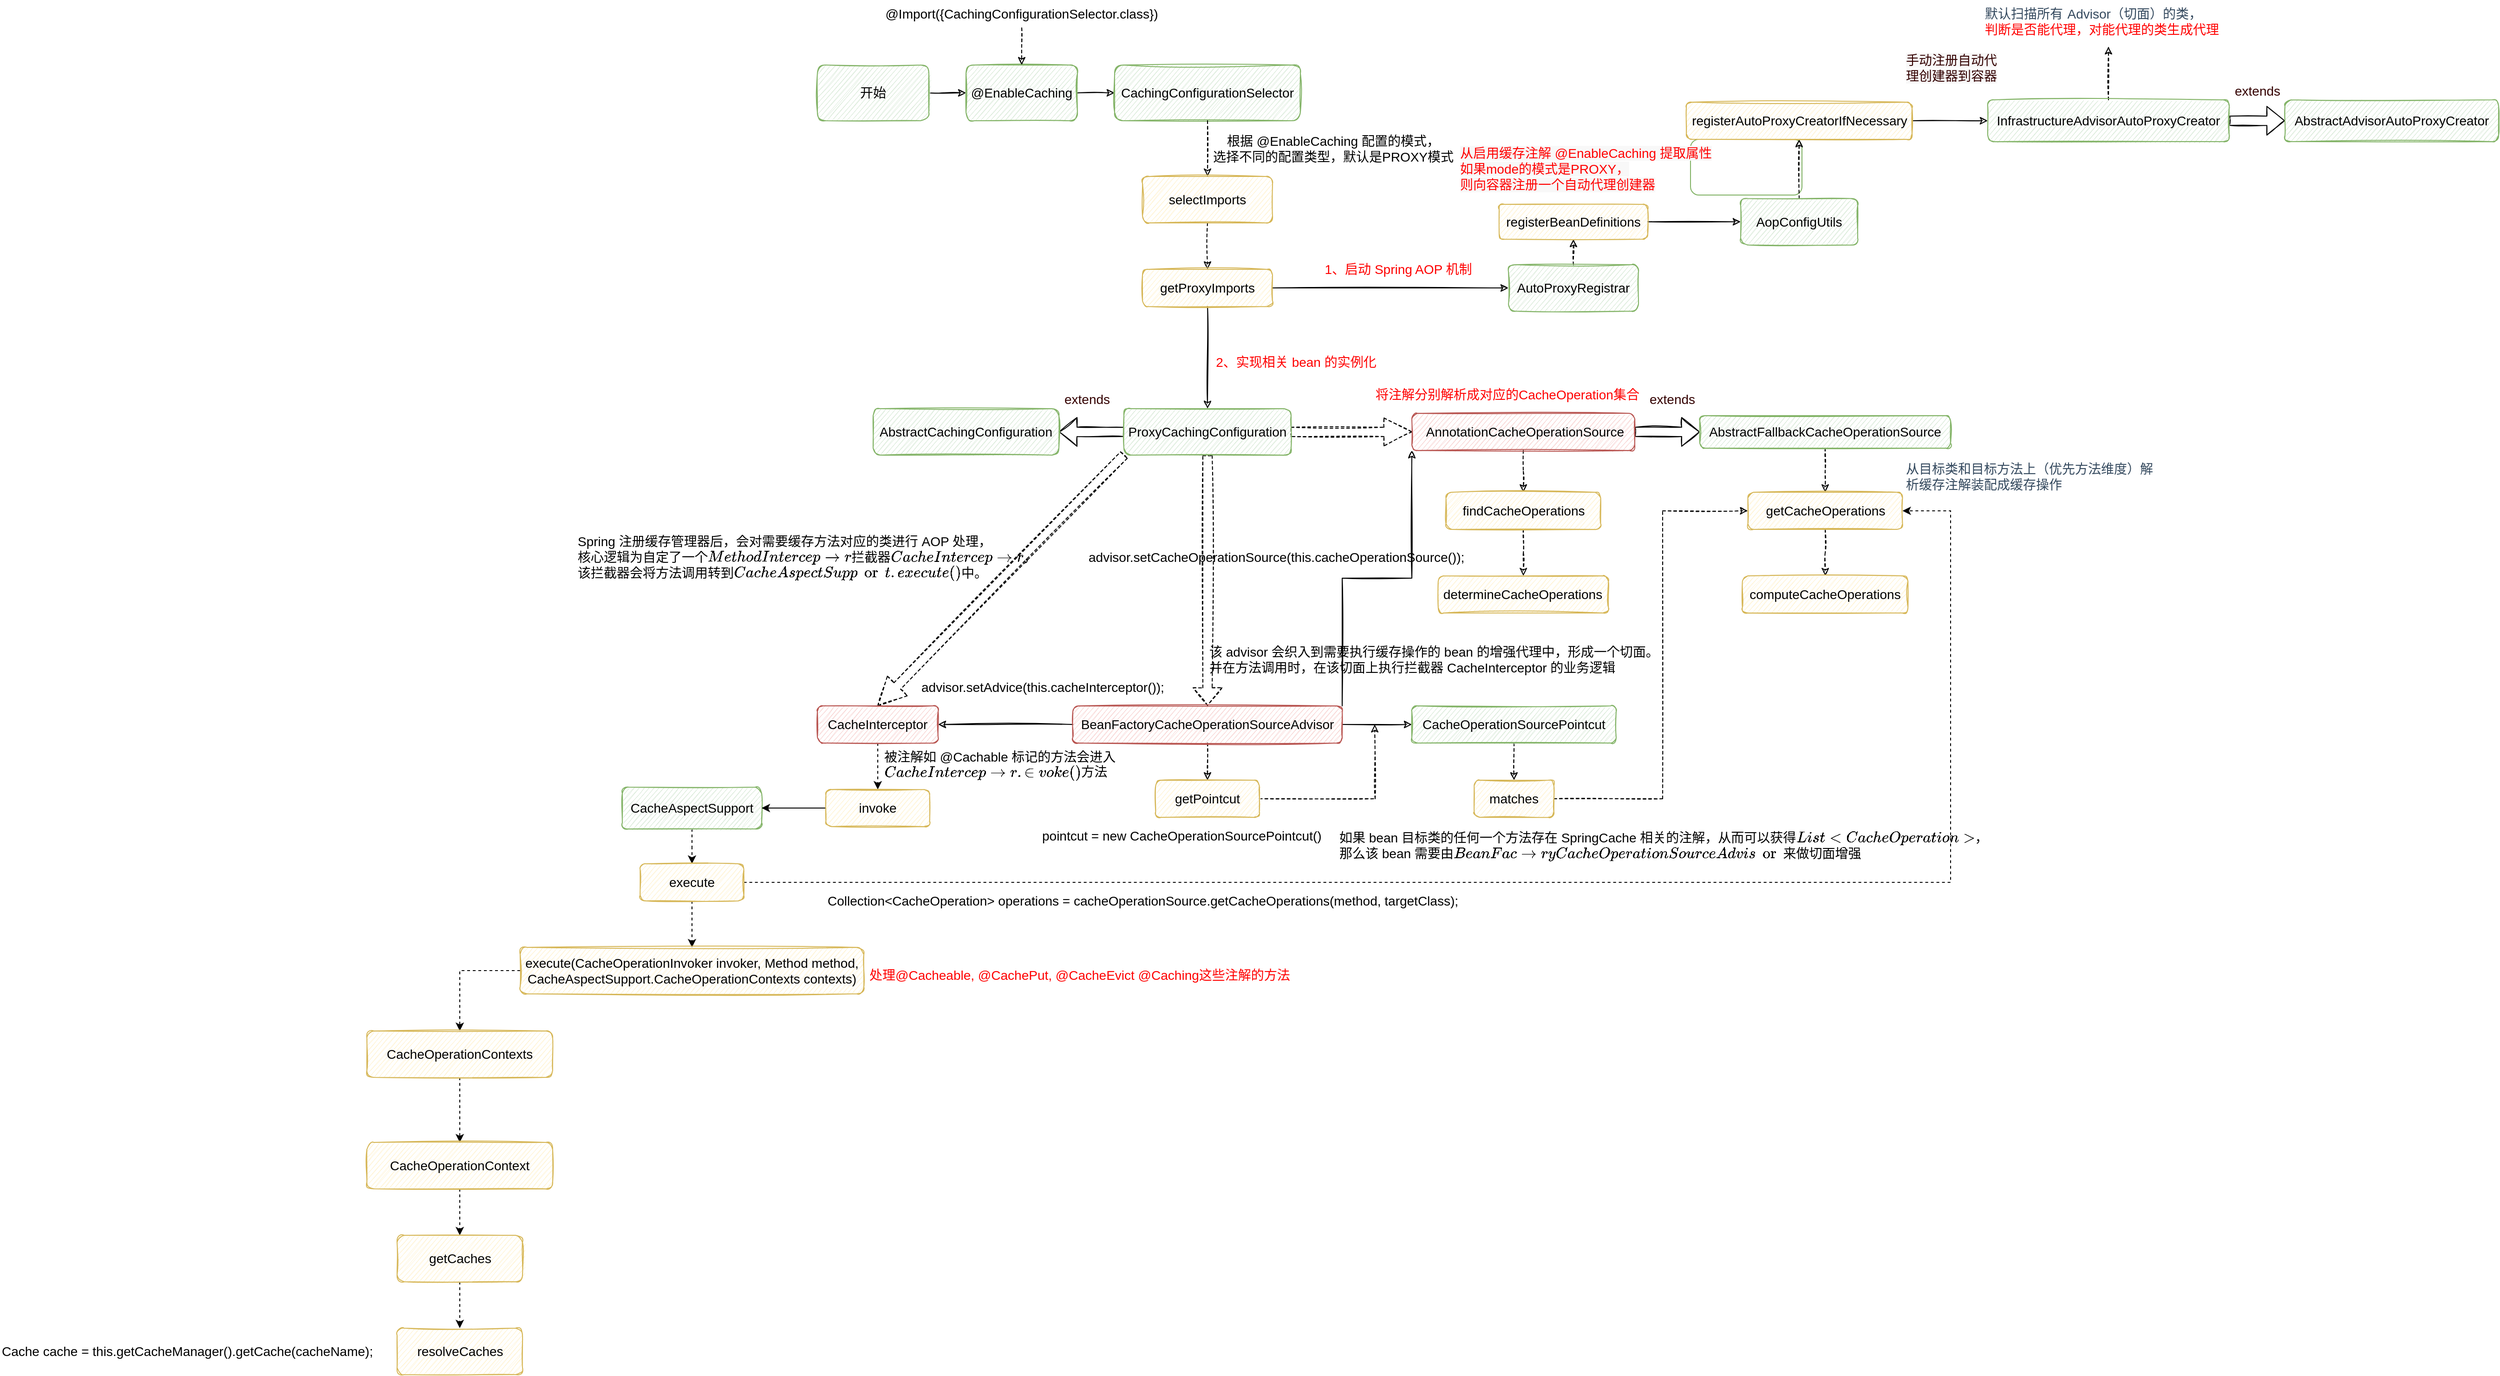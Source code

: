 <mxfile version="17.4.1" type="github">
  <diagram id="oZ7pe1yWG27_pTmirBZ8" name="第 1 页">
    <mxGraphModel dx="4149" dy="1358" grid="1" gridSize="10" guides="1" tooltips="1" connect="1" arrows="1" fold="1" page="1" pageScale="1" pageWidth="827" pageHeight="1169" math="0" shadow="0">
      <root>
        <mxCell id="0" />
        <mxCell id="1" parent="0" />
        <mxCell id="ctjncfaqJde0dMd96rV1-1" value="" style="rounded=1;whiteSpace=wrap;html=1;glass=0;fillColor=default;strokeColor=#82b366;shadow=0;" vertex="1" parent="1">
          <mxGeometry x="260" y="270" width="120" height="60" as="geometry" />
        </mxCell>
        <mxCell id="ctjncfaqJde0dMd96rV1-2" style="edgeStyle=orthogonalEdgeStyle;rounded=0;sketch=1;orthogonalLoop=1;jettySize=auto;html=1;exitX=1;exitY=0.5;exitDx=0;exitDy=0;entryX=0;entryY=0.5;entryDx=0;entryDy=0;fontSize=14;" edge="1" parent="1" source="ctjncfaqJde0dMd96rV1-3" target="ctjncfaqJde0dMd96rV1-4">
          <mxGeometry relative="1" as="geometry" />
        </mxCell>
        <mxCell id="ctjncfaqJde0dMd96rV1-3" value="&lt;font style=&quot;font-size: 14px&quot;&gt;@EnableCaching&lt;/font&gt;" style="rounded=1;whiteSpace=wrap;html=1;sketch=1;fillColor=#d5e8d4;strokeColor=#82b366;" vertex="1" parent="1">
          <mxGeometry x="-520" y="190" width="120" height="60" as="geometry" />
        </mxCell>
        <mxCell id="ctjncfaqJde0dMd96rV1-4" value="&lt;font style=&quot;font-size: 14px&quot;&gt;CachingConfigurationSelector&lt;/font&gt;" style="rounded=1;whiteSpace=wrap;html=1;sketch=1;fillColor=#d5e8d4;strokeColor=#82b366;" vertex="1" parent="1">
          <mxGeometry x="-360" y="190" width="200" height="60" as="geometry" />
        </mxCell>
        <mxCell id="ctjncfaqJde0dMd96rV1-5" style="edgeStyle=orthogonalEdgeStyle;rounded=0;sketch=1;orthogonalLoop=1;jettySize=auto;html=1;exitX=0.5;exitY=1;exitDx=0;exitDy=0;entryX=0.5;entryY=0;entryDx=0;entryDy=0;fontSize=14;dashed=1;" edge="1" parent="1" source="ctjncfaqJde0dMd96rV1-4" target="ctjncfaqJde0dMd96rV1-7">
          <mxGeometry relative="1" as="geometry" />
        </mxCell>
        <mxCell id="ctjncfaqJde0dMd96rV1-6" style="edgeStyle=orthogonalEdgeStyle;rounded=0;sketch=1;orthogonalLoop=1;jettySize=auto;html=1;exitX=0.5;exitY=1;exitDx=0;exitDy=0;entryX=0.5;entryY=0;entryDx=0;entryDy=0;dashed=1;fontSize=14;" edge="1" parent="1" source="ctjncfaqJde0dMd96rV1-7" target="ctjncfaqJde0dMd96rV1-13">
          <mxGeometry relative="1" as="geometry" />
        </mxCell>
        <mxCell id="ctjncfaqJde0dMd96rV1-7" value="&lt;font style=&quot;font-size: 14px&quot;&gt;selectImports&lt;/font&gt;" style="rounded=1;whiteSpace=wrap;html=1;sketch=1;fillColor=#fff2cc;strokeColor=#d6b656;" vertex="1" parent="1">
          <mxGeometry x="-330" y="310" width="140" height="50" as="geometry" />
        </mxCell>
        <mxCell id="ctjncfaqJde0dMd96rV1-8" value="根据 @EnableCaching 配置的模式，&lt;br&gt;选择不同的配置类型，默认是PROXY模式" style="text;html=1;align=center;verticalAlign=middle;resizable=0;points=[];autosize=1;strokeColor=none;fillColor=none;fontSize=14;" vertex="1" parent="1">
          <mxGeometry x="-260" y="260" width="270" height="40" as="geometry" />
        </mxCell>
        <mxCell id="ctjncfaqJde0dMd96rV1-9" style="edgeStyle=orthogonalEdgeStyle;rounded=0;sketch=1;orthogonalLoop=1;jettySize=auto;html=1;exitX=0.5;exitY=1;exitDx=0;exitDy=0;entryX=0.5;entryY=0;entryDx=0;entryDy=0;dashed=1;fontSize=14;" edge="1" parent="1" source="ctjncfaqJde0dMd96rV1-10" target="ctjncfaqJde0dMd96rV1-3">
          <mxGeometry relative="1" as="geometry" />
        </mxCell>
        <mxCell id="ctjncfaqJde0dMd96rV1-10" value="&lt;font style=&quot;font-size: 14px&quot;&gt;@Import({CachingConfigurationSelector.class})&lt;/font&gt;" style="text;html=1;strokeColor=none;fillColor=none;align=center;verticalAlign=middle;whiteSpace=wrap;rounded=0;sketch=1;fontSize=12;" vertex="1" parent="1">
          <mxGeometry x="-490" y="120" width="60" height="30" as="geometry" />
        </mxCell>
        <mxCell id="ctjncfaqJde0dMd96rV1-11" style="edgeStyle=orthogonalEdgeStyle;rounded=0;sketch=1;orthogonalLoop=1;jettySize=auto;html=1;exitX=1;exitY=0.5;exitDx=0;exitDy=0;entryX=0;entryY=0.5;entryDx=0;entryDy=0;fontSize=14;" edge="1" parent="1" source="ctjncfaqJde0dMd96rV1-13" target="ctjncfaqJde0dMd96rV1-15">
          <mxGeometry relative="1" as="geometry" />
        </mxCell>
        <mxCell id="ctjncfaqJde0dMd96rV1-12" style="edgeStyle=orthogonalEdgeStyle;rounded=0;sketch=1;orthogonalLoop=1;jettySize=auto;html=1;exitX=0.5;exitY=1;exitDx=0;exitDy=0;entryX=0.5;entryY=0;entryDx=0;entryDy=0;fontFamily=Helvetica;fontSize=14;fontColor=#FF0000;" edge="1" parent="1" source="ctjncfaqJde0dMd96rV1-13" target="ctjncfaqJde0dMd96rV1-34">
          <mxGeometry relative="1" as="geometry" />
        </mxCell>
        <mxCell id="ctjncfaqJde0dMd96rV1-13" value="&lt;font style=&quot;font-size: 14px&quot;&gt;getProxyImports&lt;/font&gt;" style="rounded=1;whiteSpace=wrap;html=1;sketch=1;fillColor=#fff2cc;strokeColor=#d6b656;" vertex="1" parent="1">
          <mxGeometry x="-330" y="410" width="140" height="40" as="geometry" />
        </mxCell>
        <mxCell id="ctjncfaqJde0dMd96rV1-14" style="edgeStyle=orthogonalEdgeStyle;rounded=0;sketch=1;orthogonalLoop=1;jettySize=auto;html=1;exitX=0.5;exitY=0;exitDx=0;exitDy=0;entryX=0.5;entryY=1;entryDx=0;entryDy=0;fontSize=14;dashed=1;" edge="1" parent="1" source="ctjncfaqJde0dMd96rV1-15" target="ctjncfaqJde0dMd96rV1-17">
          <mxGeometry relative="1" as="geometry" />
        </mxCell>
        <mxCell id="ctjncfaqJde0dMd96rV1-15" value="&lt;font style=&quot;font-size: 14px&quot;&gt;AutoProxyRegistrar&lt;/font&gt;" style="rounded=1;whiteSpace=wrap;html=1;sketch=1;fillColor=#d5e8d4;strokeColor=#82b366;" vertex="1" parent="1">
          <mxGeometry x="64" y="405" width="140" height="50" as="geometry" />
        </mxCell>
        <mxCell id="ctjncfaqJde0dMd96rV1-16" style="edgeStyle=orthogonalEdgeStyle;rounded=0;sketch=1;orthogonalLoop=1;jettySize=auto;html=1;exitX=1;exitY=0.5;exitDx=0;exitDy=0;fontFamily=Helvetica;fontSize=14;fontColor=#330000;" edge="1" parent="1" source="ctjncfaqJde0dMd96rV1-17" target="ctjncfaqJde0dMd96rV1-21">
          <mxGeometry relative="1" as="geometry" />
        </mxCell>
        <mxCell id="ctjncfaqJde0dMd96rV1-17" value="&lt;font style=&quot;font-size: 14px&quot;&gt;registerBeanDefinitions&lt;/font&gt;" style="rounded=1;whiteSpace=wrap;html=1;sketch=1;fillColor=#fff2cc;strokeColor=#d6b656;" vertex="1" parent="1">
          <mxGeometry x="54" y="340" width="160" height="37.5" as="geometry" />
        </mxCell>
        <mxCell id="ctjncfaqJde0dMd96rV1-18" value="" style="edgeStyle=orthogonalEdgeStyle;rounded=0;sketch=1;orthogonalLoop=1;jettySize=auto;html=1;fontSize=14;" edge="1" parent="1" source="ctjncfaqJde0dMd96rV1-19" target="ctjncfaqJde0dMd96rV1-3">
          <mxGeometry relative="1" as="geometry" />
        </mxCell>
        <mxCell id="ctjncfaqJde0dMd96rV1-19" value="&lt;span style=&quot;font-size: 14px&quot;&gt;开始&lt;/span&gt;" style="rounded=1;whiteSpace=wrap;html=1;sketch=1;fillColor=#d5e8d4;strokeColor=#82b366;" vertex="1" parent="1">
          <mxGeometry x="-680" y="190" width="120" height="60" as="geometry" />
        </mxCell>
        <mxCell id="ctjncfaqJde0dMd96rV1-20" style="edgeStyle=orthogonalEdgeStyle;rounded=0;sketch=1;orthogonalLoop=1;jettySize=auto;html=1;exitX=0.5;exitY=0;exitDx=0;exitDy=0;entryX=0.5;entryY=1;entryDx=0;entryDy=0;fontFamily=Helvetica;fontSize=14;fontColor=#330000;dashed=1;" edge="1" parent="1" source="ctjncfaqJde0dMd96rV1-21" target="ctjncfaqJde0dMd96rV1-24">
          <mxGeometry relative="1" as="geometry" />
        </mxCell>
        <mxCell id="ctjncfaqJde0dMd96rV1-21" value="&lt;font style=&quot;font-size: 14px&quot;&gt;AopConfigUtils&lt;/font&gt;" style="rounded=1;whiteSpace=wrap;html=1;sketch=1;fillColor=#d5e8d4;strokeColor=#82b366;" vertex="1" parent="1">
          <mxGeometry x="314" y="333.75" width="126" height="50" as="geometry" />
        </mxCell>
        <mxCell id="ctjncfaqJde0dMd96rV1-22" value="&lt;span style=&quot;text-indent: 0px ; background-color: rgb(248 , 248 , 248) ; display: inline ; float: none&quot;&gt;&lt;font color=&quot;#ff0000&quot;&gt;从启用缓存注解 @EnableCaching 提取属性&lt;br&gt;如果mode的模式是PROXY，&lt;br&gt;则向容器注册一个自动代理创建器&lt;/font&gt;&lt;/span&gt;" style="text;whiteSpace=wrap;html=1;fontSize=14;" vertex="1" parent="1">
          <mxGeometry x="10" y="270" width="280" height="50" as="geometry" />
        </mxCell>
        <mxCell id="ctjncfaqJde0dMd96rV1-23" style="edgeStyle=orthogonalEdgeStyle;rounded=0;sketch=1;orthogonalLoop=1;jettySize=auto;html=1;exitX=1;exitY=0.5;exitDx=0;exitDy=0;entryX=0;entryY=0.5;entryDx=0;entryDy=0;fontFamily=Helvetica;fontSize=14;fontColor=#330000;" edge="1" parent="1" source="ctjncfaqJde0dMd96rV1-24" target="ctjncfaqJde0dMd96rV1-27">
          <mxGeometry relative="1" as="geometry" />
        </mxCell>
        <mxCell id="ctjncfaqJde0dMd96rV1-24" value="&lt;font style=&quot;font-size: 14px&quot;&gt;registerAutoProxyCreatorIfNecessary&lt;/font&gt;" style="rounded=1;whiteSpace=wrap;html=1;sketch=1;fillColor=#fff2cc;strokeColor=#d6b656;" vertex="1" parent="1">
          <mxGeometry x="255.5" y="230" width="243" height="40" as="geometry" />
        </mxCell>
        <mxCell id="ctjncfaqJde0dMd96rV1-25" style="edgeStyle=orthogonalEdgeStyle;rounded=0;sketch=1;orthogonalLoop=1;jettySize=auto;html=1;exitX=0.5;exitY=0;exitDx=0;exitDy=0;entryX=0.5;entryY=1;entryDx=0;entryDy=0;fontFamily=Helvetica;fontSize=14;fontColor=#330000;dashed=1;" edge="1" parent="1" source="ctjncfaqJde0dMd96rV1-27" target="ctjncfaqJde0dMd96rV1-29">
          <mxGeometry relative="1" as="geometry" />
        </mxCell>
        <mxCell id="ctjncfaqJde0dMd96rV1-26" value="" style="edgeStyle=orthogonalEdgeStyle;rounded=0;sketch=1;orthogonalLoop=1;jettySize=auto;html=1;fontFamily=Helvetica;fontSize=14;fontColor=#FF0000;endArrow=classic;endFill=1;shape=flexArrow;" edge="1" parent="1" source="ctjncfaqJde0dMd96rV1-27" target="ctjncfaqJde0dMd96rV1-60">
          <mxGeometry relative="1" as="geometry" />
        </mxCell>
        <mxCell id="ctjncfaqJde0dMd96rV1-27" value="&lt;font style=&quot;font-size: 14px&quot;&gt;InfrastructureAdvisorAutoProxyCreator&lt;/font&gt;" style="rounded=1;whiteSpace=wrap;html=1;sketch=1;fillColor=#d5e8d4;strokeColor=#82b366;" vertex="1" parent="1">
          <mxGeometry x="580" y="227.5" width="260" height="45" as="geometry" />
        </mxCell>
        <mxCell id="ctjncfaqJde0dMd96rV1-28" value="&lt;font color=&quot;#330000&quot;&gt;&lt;span style=&quot;background-color: rgb(248 , 248 , 248)&quot;&gt;手动注册自动代理创建器到容器&lt;/span&gt;&lt;/font&gt;" style="text;whiteSpace=wrap;html=1;fontSize=14;" vertex="1" parent="1">
          <mxGeometry x="490" y="170" width="103" height="30" as="geometry" />
        </mxCell>
        <mxCell id="ctjncfaqJde0dMd96rV1-29" value="&lt;span style=&quot;font-style: normal ; font-weight: 400 ; letter-spacing: normal ; text-indent: 0px ; text-transform: none ; word-spacing: 0.9px ; background-color: rgb(255 , 255 , 255) ; display: inline ; float: none&quot;&gt;&lt;font style=&quot;font-size: 14px&quot;&gt;&lt;font color=&quot;#34495e&quot;&gt;默认扫描所有 Advisor（切面）的类，&lt;/font&gt;&lt;br&gt;&lt;font color=&quot;#ff0000&quot;&gt;判断是否能代理，对能代理的类生成代理&lt;/font&gt;&lt;/font&gt;&lt;/span&gt;" style="text;whiteSpace=wrap;html=1;fontSize=14;fontFamily=Helvetica;fontColor=#330000;" vertex="1" parent="1">
          <mxGeometry x="575" y="120" width="270" height="50" as="geometry" />
        </mxCell>
        <mxCell id="ctjncfaqJde0dMd96rV1-30" style="edgeStyle=orthogonalEdgeStyle;rounded=0;sketch=1;orthogonalLoop=1;jettySize=auto;html=1;exitX=0;exitY=0.5;exitDx=0;exitDy=0;entryX=1;entryY=0.5;entryDx=0;entryDy=0;fontFamily=Helvetica;fontSize=14;fontColor=#FF0000;shape=flexArrow;" edge="1" parent="1" source="ctjncfaqJde0dMd96rV1-34" target="ctjncfaqJde0dMd96rV1-35">
          <mxGeometry relative="1" as="geometry" />
        </mxCell>
        <mxCell id="ctjncfaqJde0dMd96rV1-31" style="edgeStyle=orthogonalEdgeStyle;rounded=0;sketch=1;orthogonalLoop=1;jettySize=auto;html=1;exitX=1;exitY=0.5;exitDx=0;exitDy=0;fontFamily=Helvetica;fontSize=14;fontColor=#FF0000;endArrow=classic;endFill=1;shape=arrow;dashed=1;" edge="1" parent="1" source="ctjncfaqJde0dMd96rV1-34" target="ctjncfaqJde0dMd96rV1-46">
          <mxGeometry relative="1" as="geometry" />
        </mxCell>
        <mxCell id="ctjncfaqJde0dMd96rV1-32" style="edgeStyle=orthogonalEdgeStyle;rounded=0;sketch=1;orthogonalLoop=1;jettySize=auto;html=1;exitX=0.5;exitY=1;exitDx=0;exitDy=0;entryX=0.5;entryY=0;entryDx=0;entryDy=0;fontFamily=Helvetica;fontSize=14;fontColor=#FF0000;endArrow=classic;endFill=1;shape=flexArrow;dashed=1;" edge="1" parent="1" source="ctjncfaqJde0dMd96rV1-34" target="ctjncfaqJde0dMd96rV1-43">
          <mxGeometry relative="1" as="geometry" />
        </mxCell>
        <mxCell id="ctjncfaqJde0dMd96rV1-33" style="edgeStyle=orthogonalEdgeStyle;rounded=0;sketch=1;orthogonalLoop=1;jettySize=auto;html=1;exitX=0;exitY=1;exitDx=0;exitDy=0;entryX=0.5;entryY=0;entryDx=0;entryDy=0;fontFamily=Helvetica;fontSize=14;fontColor=#FF0000;endArrow=classic;endFill=1;shape=arrow;dashed=1;" edge="1" parent="1" source="ctjncfaqJde0dMd96rV1-34" target="ctjncfaqJde0dMd96rV1-47">
          <mxGeometry relative="1" as="geometry" />
        </mxCell>
        <mxCell id="ctjncfaqJde0dMd96rV1-34" value="&lt;font style=&quot;font-size: 14px&quot;&gt;ProxyCachingConfiguration&lt;/font&gt;" style="rounded=1;whiteSpace=wrap;html=1;sketch=1;fillColor=#d5e8d4;strokeColor=#82b366;" vertex="1" parent="1">
          <mxGeometry x="-350" y="560" width="180" height="50" as="geometry" />
        </mxCell>
        <mxCell id="ctjncfaqJde0dMd96rV1-35" value="&lt;font style=&quot;font-size: 14px&quot;&gt;AbstractCachingConfiguration&lt;/font&gt;" style="rounded=1;whiteSpace=wrap;html=1;sketch=1;fillColor=#d5e8d4;strokeColor=#82b366;" vertex="1" parent="1">
          <mxGeometry x="-620" y="560" width="200" height="50" as="geometry" />
        </mxCell>
        <mxCell id="ctjncfaqJde0dMd96rV1-36" value="&lt;font color=&quot;#330000&quot;&gt;extends&lt;/font&gt;" style="text;html=1;align=center;verticalAlign=middle;resizable=0;points=[];autosize=1;strokeColor=none;fillColor=none;fontSize=14;fontFamily=Helvetica;fontColor=#FF0000;" vertex="1" parent="1">
          <mxGeometry x="-420" y="540" width="60" height="20" as="geometry" />
        </mxCell>
        <mxCell id="ctjncfaqJde0dMd96rV1-37" value="&lt;font color=&quot;#ff0000&quot;&gt;1、启动 Spring AOP 机制&lt;/font&gt;" style="text;html=1;align=center;verticalAlign=middle;resizable=0;points=[];autosize=1;strokeColor=none;fillColor=none;fontSize=14;" vertex="1" parent="1">
          <mxGeometry x="-140" y="400" width="170" height="20" as="geometry" />
        </mxCell>
        <mxCell id="ctjncfaqJde0dMd96rV1-38" value="&lt;font color=&quot;#ff0000&quot;&gt;2、实现相关 bean 的实例化&lt;/font&gt;" style="text;html=1;align=center;verticalAlign=middle;resizable=0;points=[];autosize=1;strokeColor=none;fillColor=none;fontSize=14;" vertex="1" parent="1">
          <mxGeometry x="-260" y="500" width="190" height="20" as="geometry" />
        </mxCell>
        <mxCell id="ctjncfaqJde0dMd96rV1-39" value="" style="edgeStyle=orthogonalEdgeStyle;rounded=0;sketch=1;orthogonalLoop=1;jettySize=auto;html=1;fontFamily=Helvetica;fontSize=14;fontColor=#FF0000;endArrow=classic;endFill=1;" edge="1" parent="1" source="ctjncfaqJde0dMd96rV1-43" target="ctjncfaqJde0dMd96rV1-63">
          <mxGeometry relative="1" as="geometry" />
        </mxCell>
        <mxCell id="ctjncfaqJde0dMd96rV1-40" value="" style="edgeStyle=orthogonalEdgeStyle;rounded=0;sketch=1;orthogonalLoop=1;jettySize=auto;html=1;fontFamily=Helvetica;fontSize=14;fontColor=#FF0000;endArrow=classic;endFill=1;dashed=1;" edge="1" parent="1" source="ctjncfaqJde0dMd96rV1-43" target="ctjncfaqJde0dMd96rV1-65">
          <mxGeometry relative="1" as="geometry" />
        </mxCell>
        <mxCell id="ctjncfaqJde0dMd96rV1-41" style="edgeStyle=orthogonalEdgeStyle;rounded=0;sketch=1;orthogonalLoop=1;jettySize=auto;html=1;exitX=1;exitY=0;exitDx=0;exitDy=0;entryX=0;entryY=1;entryDx=0;entryDy=0;fontFamily=Helvetica;fontSize=14;fontColor=#FF0000;endArrow=classic;endFill=1;" edge="1" parent="1" source="ctjncfaqJde0dMd96rV1-43" target="ctjncfaqJde0dMd96rV1-46">
          <mxGeometry relative="1" as="geometry" />
        </mxCell>
        <mxCell id="ctjncfaqJde0dMd96rV1-42" style="edgeStyle=orthogonalEdgeStyle;rounded=0;sketch=1;orthogonalLoop=1;jettySize=auto;html=1;exitX=0;exitY=0.5;exitDx=0;exitDy=0;entryX=1;entryY=0.5;entryDx=0;entryDy=0;fontFamily=Helvetica;fontSize=14;fontColor=#FF0000;endArrow=classic;endFill=1;" edge="1" parent="1" source="ctjncfaqJde0dMd96rV1-43" target="ctjncfaqJde0dMd96rV1-47">
          <mxGeometry relative="1" as="geometry" />
        </mxCell>
        <mxCell id="ctjncfaqJde0dMd96rV1-43" value="&lt;font style=&quot;font-size: 14px&quot;&gt;BeanFactoryCacheOperationSourceAdvisor&lt;/font&gt;" style="rounded=1;whiteSpace=wrap;html=1;sketch=1;fillColor=#f8cecc;strokeColor=#b85450;" vertex="1" parent="1">
          <mxGeometry x="-405" y="880" width="290" height="40" as="geometry" />
        </mxCell>
        <mxCell id="ctjncfaqJde0dMd96rV1-44" style="edgeStyle=orthogonalEdgeStyle;rounded=0;sketch=1;orthogonalLoop=1;jettySize=auto;html=1;exitX=1;exitY=0.5;exitDx=0;exitDy=0;entryX=0;entryY=0.5;entryDx=0;entryDy=0;fontFamily=Helvetica;fontSize=14;fontColor=#FF0000;endArrow=classic;endFill=1;shape=flexArrow;" edge="1" parent="1" source="ctjncfaqJde0dMd96rV1-46" target="ctjncfaqJde0dMd96rV1-49">
          <mxGeometry relative="1" as="geometry" />
        </mxCell>
        <mxCell id="ctjncfaqJde0dMd96rV1-45" value="" style="edgeStyle=orthogonalEdgeStyle;rounded=0;sketch=1;orthogonalLoop=1;jettySize=auto;html=1;dashed=1;fontFamily=Helvetica;fontSize=14;fontColor=#FF0000;endArrow=classic;endFill=1;" edge="1" parent="1" source="ctjncfaqJde0dMd96rV1-46" target="ctjncfaqJde0dMd96rV1-57">
          <mxGeometry relative="1" as="geometry" />
        </mxCell>
        <mxCell id="ctjncfaqJde0dMd96rV1-46" value="&lt;font style=&quot;font-size: 14px&quot;&gt;&amp;nbsp;AnnotationCacheOperationSource&lt;/font&gt;" style="rounded=1;whiteSpace=wrap;html=1;sketch=1;fillColor=#f8cecc;strokeColor=#b85450;" vertex="1" parent="1">
          <mxGeometry x="-40" y="565" width="240" height="40" as="geometry" />
        </mxCell>
        <mxCell id="ctjncfaqJde0dMd96rV1-76" value="" style="edgeStyle=orthogonalEdgeStyle;rounded=0;orthogonalLoop=1;jettySize=auto;html=1;dashed=1;" edge="1" parent="1" source="ctjncfaqJde0dMd96rV1-47" target="ctjncfaqJde0dMd96rV1-75">
          <mxGeometry relative="1" as="geometry" />
        </mxCell>
        <mxCell id="ctjncfaqJde0dMd96rV1-47" value="&lt;font style=&quot;font-size: 14px&quot;&gt;CacheInterceptor&lt;/font&gt;" style="rounded=1;whiteSpace=wrap;html=1;sketch=1;fillColor=#f8cecc;strokeColor=#b85450;" vertex="1" parent="1">
          <mxGeometry x="-680" y="880" width="130" height="40" as="geometry" />
        </mxCell>
        <mxCell id="ctjncfaqJde0dMd96rV1-48" value="" style="edgeStyle=orthogonalEdgeStyle;rounded=0;sketch=1;orthogonalLoop=1;jettySize=auto;html=1;fontFamily=Helvetica;fontSize=14;fontColor=#FF0000;endArrow=classic;endFill=1;dashed=1;" edge="1" parent="1" source="ctjncfaqJde0dMd96rV1-49" target="ctjncfaqJde0dMd96rV1-52">
          <mxGeometry relative="1" as="geometry" />
        </mxCell>
        <mxCell id="ctjncfaqJde0dMd96rV1-49" value="&lt;font style=&quot;font-size: 14px&quot;&gt;AbstractFallbackCacheOperationSource&lt;/font&gt;" style="rounded=1;whiteSpace=wrap;html=1;sketch=1;fillColor=#d5e8d4;strokeColor=#82b366;" vertex="1" parent="1">
          <mxGeometry x="270" y="567.5" width="270" height="35" as="geometry" />
        </mxCell>
        <mxCell id="ctjncfaqJde0dMd96rV1-50" value="&lt;font color=&quot;#330000&quot;&gt;extends&lt;/font&gt;" style="text;html=1;align=center;verticalAlign=middle;resizable=0;points=[];autosize=1;strokeColor=none;fillColor=none;fontSize=14;fontFamily=Helvetica;fontColor=#FF0000;" vertex="1" parent="1">
          <mxGeometry x="210" y="540" width="60" height="20" as="geometry" />
        </mxCell>
        <mxCell id="ctjncfaqJde0dMd96rV1-51" value="" style="edgeStyle=orthogonalEdgeStyle;rounded=0;sketch=1;orthogonalLoop=1;jettySize=auto;html=1;dashed=1;fontFamily=Helvetica;fontSize=14;fontColor=#FF0000;endArrow=classic;endFill=1;" edge="1" parent="1" source="ctjncfaqJde0dMd96rV1-52" target="ctjncfaqJde0dMd96rV1-53">
          <mxGeometry relative="1" as="geometry" />
        </mxCell>
        <mxCell id="ctjncfaqJde0dMd96rV1-52" value="&lt;font style=&quot;font-size: 14px&quot;&gt;getCacheOperations&lt;/font&gt;" style="rounded=1;whiteSpace=wrap;html=1;sketch=1;fillColor=#fff2cc;strokeColor=#d6b656;" vertex="1" parent="1">
          <mxGeometry x="321.75" y="650" width="166.5" height="40" as="geometry" />
        </mxCell>
        <mxCell id="ctjncfaqJde0dMd96rV1-53" value="&lt;font style=&quot;font-size: 14px&quot;&gt;computeCacheOperations&lt;/font&gt;" style="rounded=1;whiteSpace=wrap;html=1;sketch=1;fillColor=#fff2cc;strokeColor=#d6b656;" vertex="1" parent="1">
          <mxGeometry x="315.87" y="740" width="178.25" height="40" as="geometry" />
        </mxCell>
        <mxCell id="ctjncfaqJde0dMd96rV1-54" value="&lt;font color=&quot;#34495e&quot;&gt;&lt;span style=&quot;word-spacing: 0.9px&quot;&gt;从目标类和目标方法上（优先方法维度）解析缓存注解装配成缓存操作&lt;/span&gt;&lt;/font&gt;" style="text;whiteSpace=wrap;html=1;fontSize=14;fontFamily=Helvetica;fontColor=#330000;" vertex="1" parent="1">
          <mxGeometry x="490" y="610" width="270" height="50" as="geometry" />
        </mxCell>
        <mxCell id="ctjncfaqJde0dMd96rV1-55" value="&lt;font color=&quot;#ff0000&quot;&gt;&lt;span style=&quot;word-spacing: 0.9px&quot;&gt;将注解分别解析成对应的&lt;/span&gt;&lt;span style=&quot;word-spacing: 0.9px&quot;&gt;CacheOperation集合&lt;/span&gt;&lt;/font&gt;" style="text;whiteSpace=wrap;html=1;fontSize=14;fontFamily=Helvetica;fontColor=#330000;" vertex="1" parent="1">
          <mxGeometry x="-81" y="530" width="295" height="30" as="geometry" />
        </mxCell>
        <mxCell id="ctjncfaqJde0dMd96rV1-56" value="" style="edgeStyle=orthogonalEdgeStyle;rounded=0;sketch=1;orthogonalLoop=1;jettySize=auto;html=1;dashed=1;fontFamily=Helvetica;fontSize=14;fontColor=#FF0000;endArrow=classic;endFill=1;" edge="1" parent="1" source="ctjncfaqJde0dMd96rV1-57" target="ctjncfaqJde0dMd96rV1-58">
          <mxGeometry relative="1" as="geometry" />
        </mxCell>
        <mxCell id="ctjncfaqJde0dMd96rV1-57" value="&lt;font style=&quot;font-size: 14px&quot;&gt;findCacheOperations&lt;/font&gt;" style="rounded=1;whiteSpace=wrap;html=1;sketch=1;fillColor=#fff2cc;strokeColor=#d6b656;" vertex="1" parent="1">
          <mxGeometry x="-3.25" y="650" width="166.5" height="40" as="geometry" />
        </mxCell>
        <mxCell id="ctjncfaqJde0dMd96rV1-58" value="&lt;font style=&quot;font-size: 14px&quot;&gt;determineCacheOperations&lt;/font&gt;" style="rounded=1;whiteSpace=wrap;html=1;sketch=1;fillColor=#fff2cc;strokeColor=#d6b656;" vertex="1" parent="1">
          <mxGeometry x="-11.63" y="740" width="183.25" height="40" as="geometry" />
        </mxCell>
        <mxCell id="ctjncfaqJde0dMd96rV1-59" value="该 advisor 会织入到需要执行缓存操作的 bean 的增强代理中，形成一个切面。&lt;br&gt;并在方法调用时，在该切面上执行拦截器 CacheInterceptor 的业务逻辑" style="text;html=1;align=left;verticalAlign=middle;resizable=0;points=[];autosize=1;strokeColor=none;fillColor=none;fontSize=14;" vertex="1" parent="1">
          <mxGeometry x="-260" y="810" width="500" height="40" as="geometry" />
        </mxCell>
        <mxCell id="ctjncfaqJde0dMd96rV1-60" value="&lt;font style=&quot;font-size: 14px&quot;&gt;AbstractAdvisorAutoProxyCreator&lt;/font&gt;" style="rounded=1;whiteSpace=wrap;html=1;sketch=1;fillColor=#d5e8d4;strokeColor=#82b366;" vertex="1" parent="1">
          <mxGeometry x="900" y="227.5" width="230" height="45" as="geometry" />
        </mxCell>
        <mxCell id="ctjncfaqJde0dMd96rV1-61" value="&lt;font color=&quot;#330000&quot;&gt;extends&lt;/font&gt;" style="text;html=1;align=center;verticalAlign=middle;resizable=0;points=[];autosize=1;strokeColor=none;fillColor=none;fontSize=14;fontFamily=Helvetica;fontColor=#FF0000;" vertex="1" parent="1">
          <mxGeometry x="840" y="207.5" width="60" height="20" as="geometry" />
        </mxCell>
        <mxCell id="ctjncfaqJde0dMd96rV1-62" value="" style="edgeStyle=orthogonalEdgeStyle;rounded=0;sketch=1;orthogonalLoop=1;jettySize=auto;html=1;dashed=1;fontFamily=Helvetica;fontSize=14;fontColor=#FF0000;endArrow=classic;endFill=1;" edge="1" parent="1" source="ctjncfaqJde0dMd96rV1-63" target="ctjncfaqJde0dMd96rV1-68">
          <mxGeometry relative="1" as="geometry" />
        </mxCell>
        <mxCell id="ctjncfaqJde0dMd96rV1-63" value="&lt;font style=&quot;font-size: 14px&quot;&gt;CacheOperationSourcePointcut&lt;/font&gt;" style="rounded=1;whiteSpace=wrap;html=1;sketch=1;fillColor=#d5e8d4;strokeColor=#82b366;" vertex="1" parent="1">
          <mxGeometry x="-40" y="880" width="220" height="40" as="geometry" />
        </mxCell>
        <mxCell id="ctjncfaqJde0dMd96rV1-64" style="edgeStyle=orthogonalEdgeStyle;rounded=0;sketch=1;orthogonalLoop=1;jettySize=auto;html=1;exitX=1;exitY=0.5;exitDx=0;exitDy=0;dashed=1;fontFamily=Helvetica;fontSize=14;fontColor=#FF0000;endArrow=classic;endFill=1;" edge="1" parent="1" source="ctjncfaqJde0dMd96rV1-65">
          <mxGeometry relative="1" as="geometry">
            <mxPoint x="-80" y="900" as="targetPoint" />
          </mxGeometry>
        </mxCell>
        <mxCell id="ctjncfaqJde0dMd96rV1-65" value="&lt;font style=&quot;font-size: 14px&quot;&gt;getPointcut&lt;/font&gt;" style="rounded=1;whiteSpace=wrap;html=1;sketch=1;fillColor=#fff2cc;strokeColor=#d6b656;" vertex="1" parent="1">
          <mxGeometry x="-315.82" y="960" width="111.63" height="40" as="geometry" />
        </mxCell>
        <mxCell id="ctjncfaqJde0dMd96rV1-66" value="pointcut = new CacheOperationSourcePointcut()" style="text;html=1;align=left;verticalAlign=middle;resizable=0;points=[];autosize=1;strokeColor=none;fillColor=none;fontSize=14;" vertex="1" parent="1">
          <mxGeometry x="-440" y="1010" width="320" height="20" as="geometry" />
        </mxCell>
        <mxCell id="ctjncfaqJde0dMd96rV1-67" style="edgeStyle=orthogonalEdgeStyle;rounded=0;sketch=1;orthogonalLoop=1;jettySize=auto;html=1;exitX=1;exitY=0.5;exitDx=0;exitDy=0;entryX=0;entryY=0.5;entryDx=0;entryDy=0;dashed=1;fontFamily=Helvetica;fontSize=14;fontColor=#FF0000;endArrow=classic;endFill=1;" edge="1" parent="1" source="ctjncfaqJde0dMd96rV1-68" target="ctjncfaqJde0dMd96rV1-52">
          <mxGeometry relative="1" as="geometry">
            <Array as="points">
              <mxPoint x="230" y="980" />
              <mxPoint x="230" y="670" />
            </Array>
          </mxGeometry>
        </mxCell>
        <mxCell id="ctjncfaqJde0dMd96rV1-68" value="&lt;font style=&quot;font-size: 14px&quot;&gt;matches&lt;/font&gt;" style="rounded=1;whiteSpace=wrap;html=1;sketch=1;fillColor=#fff2cc;strokeColor=#d6b656;" vertex="1" parent="1">
          <mxGeometry x="27.09" y="960" width="85.82" height="40" as="geometry" />
        </mxCell>
        <mxCell id="ctjncfaqJde0dMd96rV1-69" value="如果 bean 目标类的任何一个方法存在 SpringCache 相关的注解，从而可以获得`List&amp;lt;CacheOperation&amp;gt;`，&lt;br&gt;那么该 bean 需要由`BeanFactoryCacheOperationSourceAdvisor`来做切面增强" style="text;html=1;align=left;verticalAlign=middle;resizable=0;points=[];autosize=1;strokeColor=none;fillColor=none;fontSize=14;" vertex="1" parent="1">
          <mxGeometry x="-120" y="1010" width="670" height="40" as="geometry" />
        </mxCell>
        <mxCell id="ctjncfaqJde0dMd96rV1-70" value="advisor.setCacheOperationSource(this.cacheOperationSource());" style="text;html=1;align=left;verticalAlign=middle;resizable=0;points=[];autosize=1;strokeColor=none;fillColor=none;fontSize=14;" vertex="1" parent="1">
          <mxGeometry x="-390" y="710" width="420" height="20" as="geometry" />
        </mxCell>
        <mxCell id="ctjncfaqJde0dMd96rV1-71" value="advisor.setAdvice(this.cacheInterceptor());" style="text;html=1;align=left;verticalAlign=middle;resizable=0;points=[];autosize=1;strokeColor=none;fillColor=none;fontSize=14;" vertex="1" parent="1">
          <mxGeometry x="-570" y="850" width="280" height="20" as="geometry" />
        </mxCell>
        <mxCell id="ctjncfaqJde0dMd96rV1-81" value="" style="edgeStyle=orthogonalEdgeStyle;rounded=0;orthogonalLoop=1;jettySize=auto;html=1;dashed=1;" edge="1" parent="1" source="ctjncfaqJde0dMd96rV1-72" target="ctjncfaqJde0dMd96rV1-78">
          <mxGeometry relative="1" as="geometry" />
        </mxCell>
        <mxCell id="ctjncfaqJde0dMd96rV1-72" value="&lt;font style=&quot;font-size: 14px&quot;&gt;CacheAspectSupport&lt;/font&gt;" style="rounded=1;whiteSpace=wrap;html=1;sketch=1;fillColor=#d5e8d4;strokeColor=#82b366;" vertex="1" parent="1">
          <mxGeometry x="-890" y="967.5" width="150" height="45" as="geometry" />
        </mxCell>
        <mxCell id="ctjncfaqJde0dMd96rV1-74" value="Spring 注册缓存管理器后，会对需要缓存方法对应的类进行 AOP 处理，&lt;br&gt;核心逻辑为自定了一个`MethodInterceptor`拦截器`CacheInterceptor`，&lt;br&gt;该拦截器会将方法调用转到`CacheAspectSupport.execute()`中。" style="text;html=1;align=left;verticalAlign=middle;resizable=0;points=[];autosize=1;strokeColor=none;fillColor=none;fontSize=14;" vertex="1" parent="1">
          <mxGeometry x="-940" y="690" width="460" height="60" as="geometry" />
        </mxCell>
        <mxCell id="ctjncfaqJde0dMd96rV1-80" value="" style="edgeStyle=orthogonalEdgeStyle;rounded=0;orthogonalLoop=1;jettySize=auto;html=1;" edge="1" parent="1" source="ctjncfaqJde0dMd96rV1-75" target="ctjncfaqJde0dMd96rV1-72">
          <mxGeometry relative="1" as="geometry" />
        </mxCell>
        <mxCell id="ctjncfaqJde0dMd96rV1-75" value="&lt;font style=&quot;font-size: 14px&quot;&gt;invoke&lt;/font&gt;" style="rounded=1;whiteSpace=wrap;html=1;sketch=1;fillColor=#fff2cc;strokeColor=#d6b656;" vertex="1" parent="1">
          <mxGeometry x="-670.82" y="970" width="111.63" height="40" as="geometry" />
        </mxCell>
        <mxCell id="ctjncfaqJde0dMd96rV1-77" value="被注解如 @Cachable 标记的方法会进入&lt;br&gt;`CacheInterceptor.invoke()`方法" style="text;html=1;align=left;verticalAlign=middle;resizable=0;points=[];autosize=1;strokeColor=none;fillColor=none;fontSize=14;" vertex="1" parent="1">
          <mxGeometry x="-610" y="922.5" width="260" height="40" as="geometry" />
        </mxCell>
        <mxCell id="ctjncfaqJde0dMd96rV1-82" style="edgeStyle=orthogonalEdgeStyle;rounded=0;orthogonalLoop=1;jettySize=auto;html=1;exitX=1;exitY=0.5;exitDx=0;exitDy=0;entryX=1;entryY=0.5;entryDx=0;entryDy=0;dashed=1;" edge="1" parent="1" source="ctjncfaqJde0dMd96rV1-78" target="ctjncfaqJde0dMd96rV1-52">
          <mxGeometry relative="1" as="geometry">
            <Array as="points">
              <mxPoint x="540" y="1070" />
              <mxPoint x="540" y="670" />
            </Array>
          </mxGeometry>
        </mxCell>
        <mxCell id="ctjncfaqJde0dMd96rV1-85" value="" style="edgeStyle=orthogonalEdgeStyle;rounded=0;orthogonalLoop=1;jettySize=auto;html=1;dashed=1;" edge="1" parent="1" source="ctjncfaqJde0dMd96rV1-78" target="ctjncfaqJde0dMd96rV1-84">
          <mxGeometry relative="1" as="geometry" />
        </mxCell>
        <mxCell id="ctjncfaqJde0dMd96rV1-78" value="&lt;font style=&quot;font-size: 14px&quot;&gt;execute&lt;/font&gt;" style="rounded=1;whiteSpace=wrap;html=1;sketch=1;fillColor=#fff2cc;strokeColor=#d6b656;" vertex="1" parent="1">
          <mxGeometry x="-870.82" y="1050" width="111.63" height="40" as="geometry" />
        </mxCell>
        <mxCell id="ctjncfaqJde0dMd96rV1-83" value="Collection&amp;lt;CacheOperation&amp;gt; operations = cacheOperationSource.getCacheOperations(method, targetClass);" style="text;html=1;align=left;verticalAlign=middle;resizable=0;points=[];autosize=1;strokeColor=none;fillColor=none;fontSize=14;" vertex="1" parent="1">
          <mxGeometry x="-670.82" y="1080" width="690" height="20" as="geometry" />
        </mxCell>
        <mxCell id="ctjncfaqJde0dMd96rV1-96" style="edgeStyle=orthogonalEdgeStyle;rounded=0;orthogonalLoop=1;jettySize=auto;html=1;exitX=0;exitY=0.5;exitDx=0;exitDy=0;entryX=0.5;entryY=0;entryDx=0;entryDy=0;dashed=1;fontColor=#FF0000;" edge="1" parent="1" source="ctjncfaqJde0dMd96rV1-84" target="ctjncfaqJde0dMd96rV1-87">
          <mxGeometry relative="1" as="geometry" />
        </mxCell>
        <mxCell id="ctjncfaqJde0dMd96rV1-84" value="&lt;font style=&quot;font-size: 14px&quot;&gt;execute(CacheOperationInvoker invoker, Method method, CacheAspectSupport.CacheOperationContexts contexts)&lt;/font&gt;" style="rounded=1;whiteSpace=wrap;html=1;sketch=1;fillColor=#fff2cc;strokeColor=#d6b656;" vertex="1" parent="1">
          <mxGeometry x="-1000" y="1140" width="370" height="50" as="geometry" />
        </mxCell>
        <mxCell id="ctjncfaqJde0dMd96rV1-86" value="&lt;font color=&quot;#ff0000&quot;&gt;处理@Cacheable, @CachePut, @CacheEvict @Caching这些注解的方法&lt;/font&gt;" style="text;html=1;align=left;verticalAlign=middle;resizable=0;points=[];autosize=1;strokeColor=none;fillColor=none;fontSize=14;" vertex="1" parent="1">
          <mxGeometry x="-626" y="1160" width="470" height="20" as="geometry" />
        </mxCell>
        <mxCell id="ctjncfaqJde0dMd96rV1-90" value="" style="edgeStyle=orthogonalEdgeStyle;rounded=0;orthogonalLoop=1;jettySize=auto;html=1;dashed=1;" edge="1" parent="1" source="ctjncfaqJde0dMd96rV1-87" target="ctjncfaqJde0dMd96rV1-89">
          <mxGeometry relative="1" as="geometry" />
        </mxCell>
        <mxCell id="ctjncfaqJde0dMd96rV1-87" value="&lt;font style=&quot;font-size: 14px&quot;&gt;CacheOperationContexts&lt;/font&gt;" style="rounded=1;whiteSpace=wrap;html=1;sketch=1;fillColor=#fff2cc;strokeColor=#d6b656;" vertex="1" parent="1">
          <mxGeometry x="-1165" y="1230" width="200" height="50" as="geometry" />
        </mxCell>
        <mxCell id="ctjncfaqJde0dMd96rV1-92" value="" style="edgeStyle=orthogonalEdgeStyle;rounded=0;orthogonalLoop=1;jettySize=auto;html=1;dashed=1;" edge="1" parent="1" source="ctjncfaqJde0dMd96rV1-89" target="ctjncfaqJde0dMd96rV1-91">
          <mxGeometry relative="1" as="geometry" />
        </mxCell>
        <mxCell id="ctjncfaqJde0dMd96rV1-89" value="&lt;font style=&quot;font-size: 14px&quot;&gt;CacheOperationContext&lt;/font&gt;" style="rounded=1;whiteSpace=wrap;html=1;sketch=1;fillColor=#fff2cc;strokeColor=#d6b656;" vertex="1" parent="1">
          <mxGeometry x="-1165" y="1350" width="200" height="50" as="geometry" />
        </mxCell>
        <mxCell id="ctjncfaqJde0dMd96rV1-94" value="" style="edgeStyle=orthogonalEdgeStyle;rounded=0;orthogonalLoop=1;jettySize=auto;html=1;dashed=1;" edge="1" parent="1" source="ctjncfaqJde0dMd96rV1-91" target="ctjncfaqJde0dMd96rV1-93">
          <mxGeometry relative="1" as="geometry" />
        </mxCell>
        <mxCell id="ctjncfaqJde0dMd96rV1-91" value="&lt;font style=&quot;font-size: 14px&quot;&gt;getCaches&lt;/font&gt;" style="rounded=1;whiteSpace=wrap;html=1;sketch=1;fillColor=#fff2cc;strokeColor=#d6b656;" vertex="1" parent="1">
          <mxGeometry x="-1132.5" y="1450" width="135" height="50" as="geometry" />
        </mxCell>
        <mxCell id="ctjncfaqJde0dMd96rV1-93" value="&lt;font style=&quot;font-size: 14px&quot;&gt;resolveCaches&lt;/font&gt;" style="rounded=1;whiteSpace=wrap;html=1;sketch=1;fillColor=#fff2cc;strokeColor=#d6b656;" vertex="1" parent="1">
          <mxGeometry x="-1132.5" y="1550" width="135" height="50" as="geometry" />
        </mxCell>
        <mxCell id="ctjncfaqJde0dMd96rV1-95" value="Cache cache = this.getCacheManager().getCache(cacheName);" style="text;html=1;align=left;verticalAlign=middle;resizable=0;points=[];autosize=1;strokeColor=none;fillColor=none;fontSize=14;" vertex="1" parent="1">
          <mxGeometry x="-1560" y="1565" width="420" height="20" as="geometry" />
        </mxCell>
      </root>
    </mxGraphModel>
  </diagram>
</mxfile>

